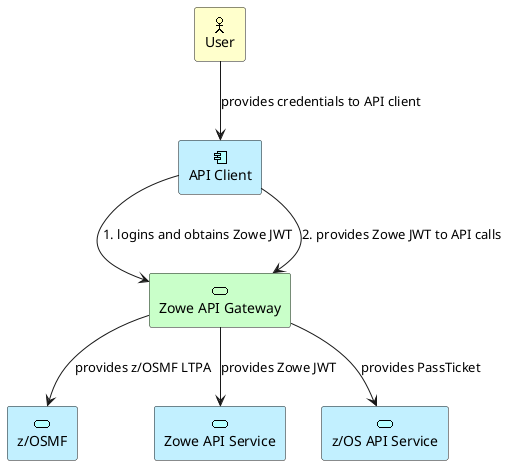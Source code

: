 @startuml
archimate #business "User" as user <<business-actor>>
archimate #application "API Client" as apiClient <<application-component>>
archimate #technology "Zowe API Gateway" as GW <<service>>
archimate #application "z/OSMF" as zosmf <<application-service>>
archimate #application "Zowe API Service" as zoweApiService <<application-service>>
archimate #application "z/OS API Service" as apiService <<application-service>>

apiClient --> GW: 1. logins and obtains Zowe JWT
apiClient --> GW: 2. provides Zowe JWT to API calls
user --> apiClient: provides credentials to API client
GW --> zoweApiService: provides Zowe JWT
GW --> apiService: provides PassTicket
GW --> zosmf: provides z/OSMF LTPA
@enduml
